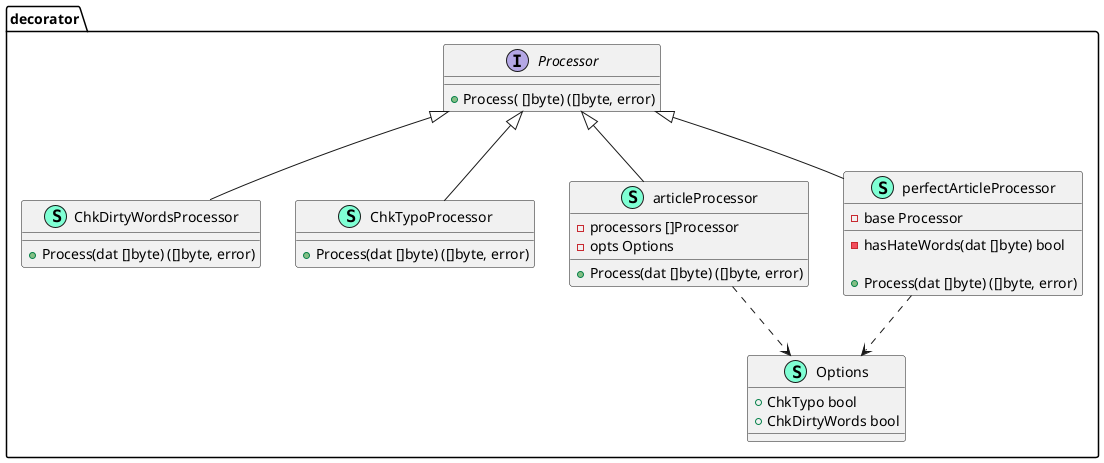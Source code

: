 @startuml
namespace decorator {
    class ChkDirtyWordsProcessor << (S,Aquamarine) >> {
        + Process(dat []byte) ([]byte, error)

    }
    class ChkTypoProcessor << (S,Aquamarine) >> {
        + Process(dat []byte) ([]byte, error)

    }
    class Options << (S,Aquamarine) >> {
        + ChkTypo bool
        + ChkDirtyWords bool

    }
    interface Processor  {
        + Process( []byte) ([]byte, error)

    }
    class articleProcessor << (S,Aquamarine) >> {
        - processors []Processor
        - opts Options

        + Process(dat []byte) ([]byte, error)

    }
    class perfectArticleProcessor << (S,Aquamarine) >> {
        - base Processor

        - hasHateWords(dat []byte) bool

        + Process(dat []byte) ([]byte, error)

    }
}

"decorator.Processor" <|-- "decorator.ChkDirtyWordsProcessor"
"decorator.Processor" <|-- "decorator.ChkTypoProcessor"
"decorator.Processor" <|-- "decorator.articleProcessor"
"decorator.Processor" <|-- "decorator.perfectArticleProcessor"

"decorator.articleProcessor" ..> "decorator.Options"
"decorator.perfectArticleProcessor" ..> "decorator.Options"

@enduml
